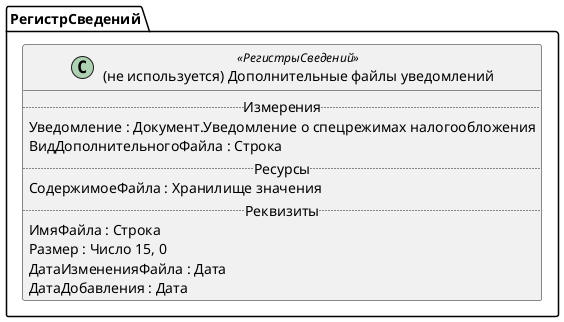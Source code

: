﻿@startuml УдалитьДополнительныеФайлыУведомлений
'!include templates.wsd
'..\include templates.wsd
class РегистрСведений.УдалитьДополнительныеФайлыУведомлений as "(не используется) Дополнительные файлы уведомлений" <<РегистрыСведений>>
{
..Измерения..
Уведомление : Документ.Уведомление о спецрежимах налогообложения
ВидДополнительногоФайла : Строка
..Ресурсы..
СодержимоеФайла : Хранилище значения
..Реквизиты..
ИмяФайла : Строка
Размер : Число 15, 0
ДатаИзмененияФайла : Дата
ДатаДобавления : Дата
}
@enduml
